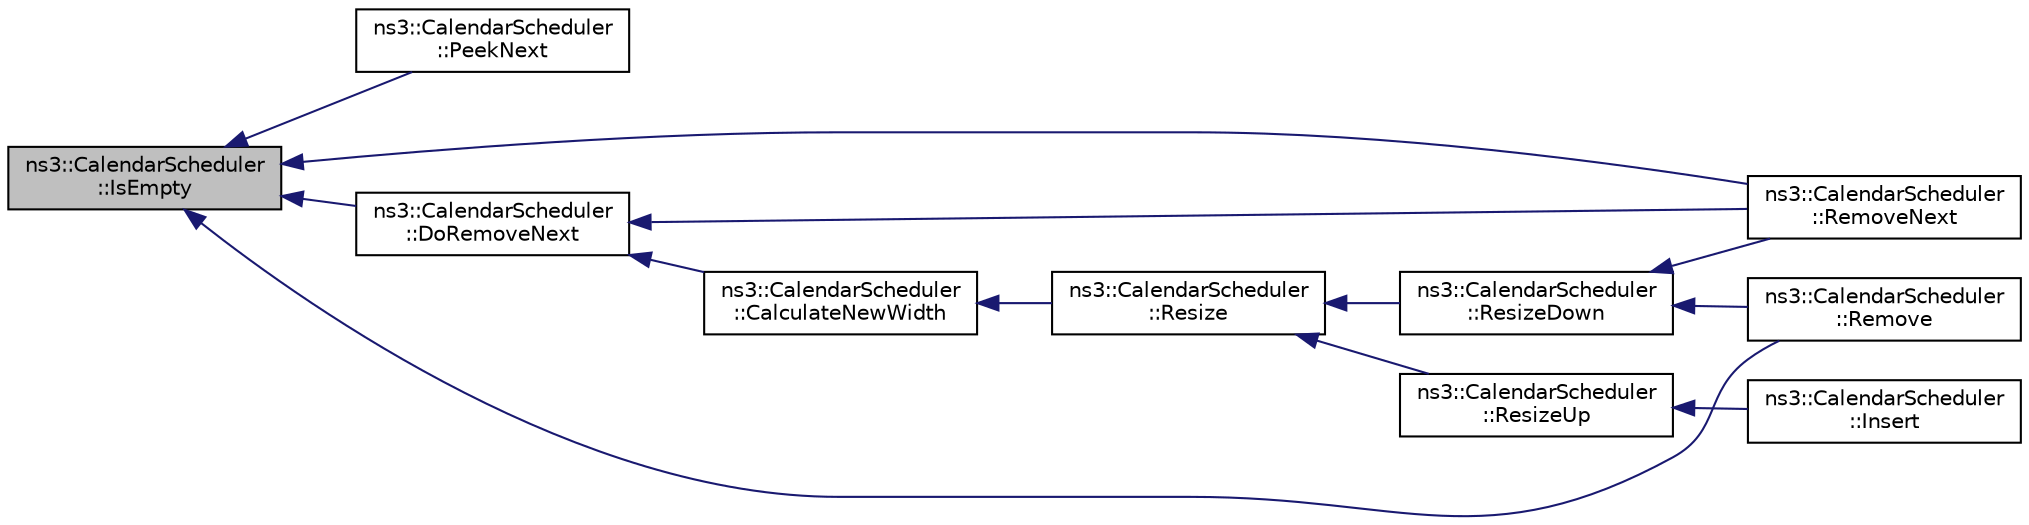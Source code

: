 digraph "ns3::CalendarScheduler::IsEmpty"
{
  edge [fontname="Helvetica",fontsize="10",labelfontname="Helvetica",labelfontsize="10"];
  node [fontname="Helvetica",fontsize="10",shape=record];
  rankdir="LR";
  Node1 [label="ns3::CalendarScheduler\l::IsEmpty",height=0.2,width=0.4,color="black", fillcolor="grey75", style="filled", fontcolor="black"];
  Node1 -> Node2 [dir="back",color="midnightblue",fontsize="10",style="solid"];
  Node2 [label="ns3::CalendarScheduler\l::PeekNext",height=0.2,width=0.4,color="black", fillcolor="white", style="filled",URL="$db/dfc/classns3_1_1CalendarScheduler.html#ab96cc3ce6187e5cf2f28fbcc944f6b0c"];
  Node1 -> Node3 [dir="back",color="midnightblue",fontsize="10",style="solid"];
  Node3 [label="ns3::CalendarScheduler\l::DoRemoveNext",height=0.2,width=0.4,color="black", fillcolor="white", style="filled",URL="$db/dfc/classns3_1_1CalendarScheduler.html#a42c114e7a4bb68943b63fa9dfc841610"];
  Node3 -> Node4 [dir="back",color="midnightblue",fontsize="10",style="solid"];
  Node4 [label="ns3::CalendarScheduler\l::RemoveNext",height=0.2,width=0.4,color="black", fillcolor="white", style="filled",URL="$db/dfc/classns3_1_1CalendarScheduler.html#ad86df04ee956851c73dfcc38d0fb3ac6"];
  Node3 -> Node5 [dir="back",color="midnightblue",fontsize="10",style="solid"];
  Node5 [label="ns3::CalendarScheduler\l::CalculateNewWidth",height=0.2,width=0.4,color="black", fillcolor="white", style="filled",URL="$db/dfc/classns3_1_1CalendarScheduler.html#aa4c7262fde9711cde5b52dfe15dfacbe"];
  Node5 -> Node6 [dir="back",color="midnightblue",fontsize="10",style="solid"];
  Node6 [label="ns3::CalendarScheduler\l::Resize",height=0.2,width=0.4,color="black", fillcolor="white", style="filled",URL="$db/dfc/classns3_1_1CalendarScheduler.html#ab626f95ab5482e5e6e2a9d5f74363d6c"];
  Node6 -> Node7 [dir="back",color="midnightblue",fontsize="10",style="solid"];
  Node7 [label="ns3::CalendarScheduler\l::ResizeUp",height=0.2,width=0.4,color="black", fillcolor="white", style="filled",URL="$db/dfc/classns3_1_1CalendarScheduler.html#a6ad5ca9624349ac1a4a3ce565333385f"];
  Node7 -> Node8 [dir="back",color="midnightblue",fontsize="10",style="solid"];
  Node8 [label="ns3::CalendarScheduler\l::Insert",height=0.2,width=0.4,color="black", fillcolor="white", style="filled",URL="$db/dfc/classns3_1_1CalendarScheduler.html#aaf70c05e7468c8c232d4a309ce7c52c3"];
  Node6 -> Node9 [dir="back",color="midnightblue",fontsize="10",style="solid"];
  Node9 [label="ns3::CalendarScheduler\l::ResizeDown",height=0.2,width=0.4,color="black", fillcolor="white", style="filled",URL="$db/dfc/classns3_1_1CalendarScheduler.html#ad177bb1ae48629ed93d2ffc55aa52312"];
  Node9 -> Node4 [dir="back",color="midnightblue",fontsize="10",style="solid"];
  Node9 -> Node10 [dir="back",color="midnightblue",fontsize="10",style="solid"];
  Node10 [label="ns3::CalendarScheduler\l::Remove",height=0.2,width=0.4,color="black", fillcolor="white", style="filled",URL="$db/dfc/classns3_1_1CalendarScheduler.html#aee9db8a165f257bc94b51ffedc9b98d8"];
  Node1 -> Node4 [dir="back",color="midnightblue",fontsize="10",style="solid"];
  Node1 -> Node10 [dir="back",color="midnightblue",fontsize="10",style="solid"];
}
